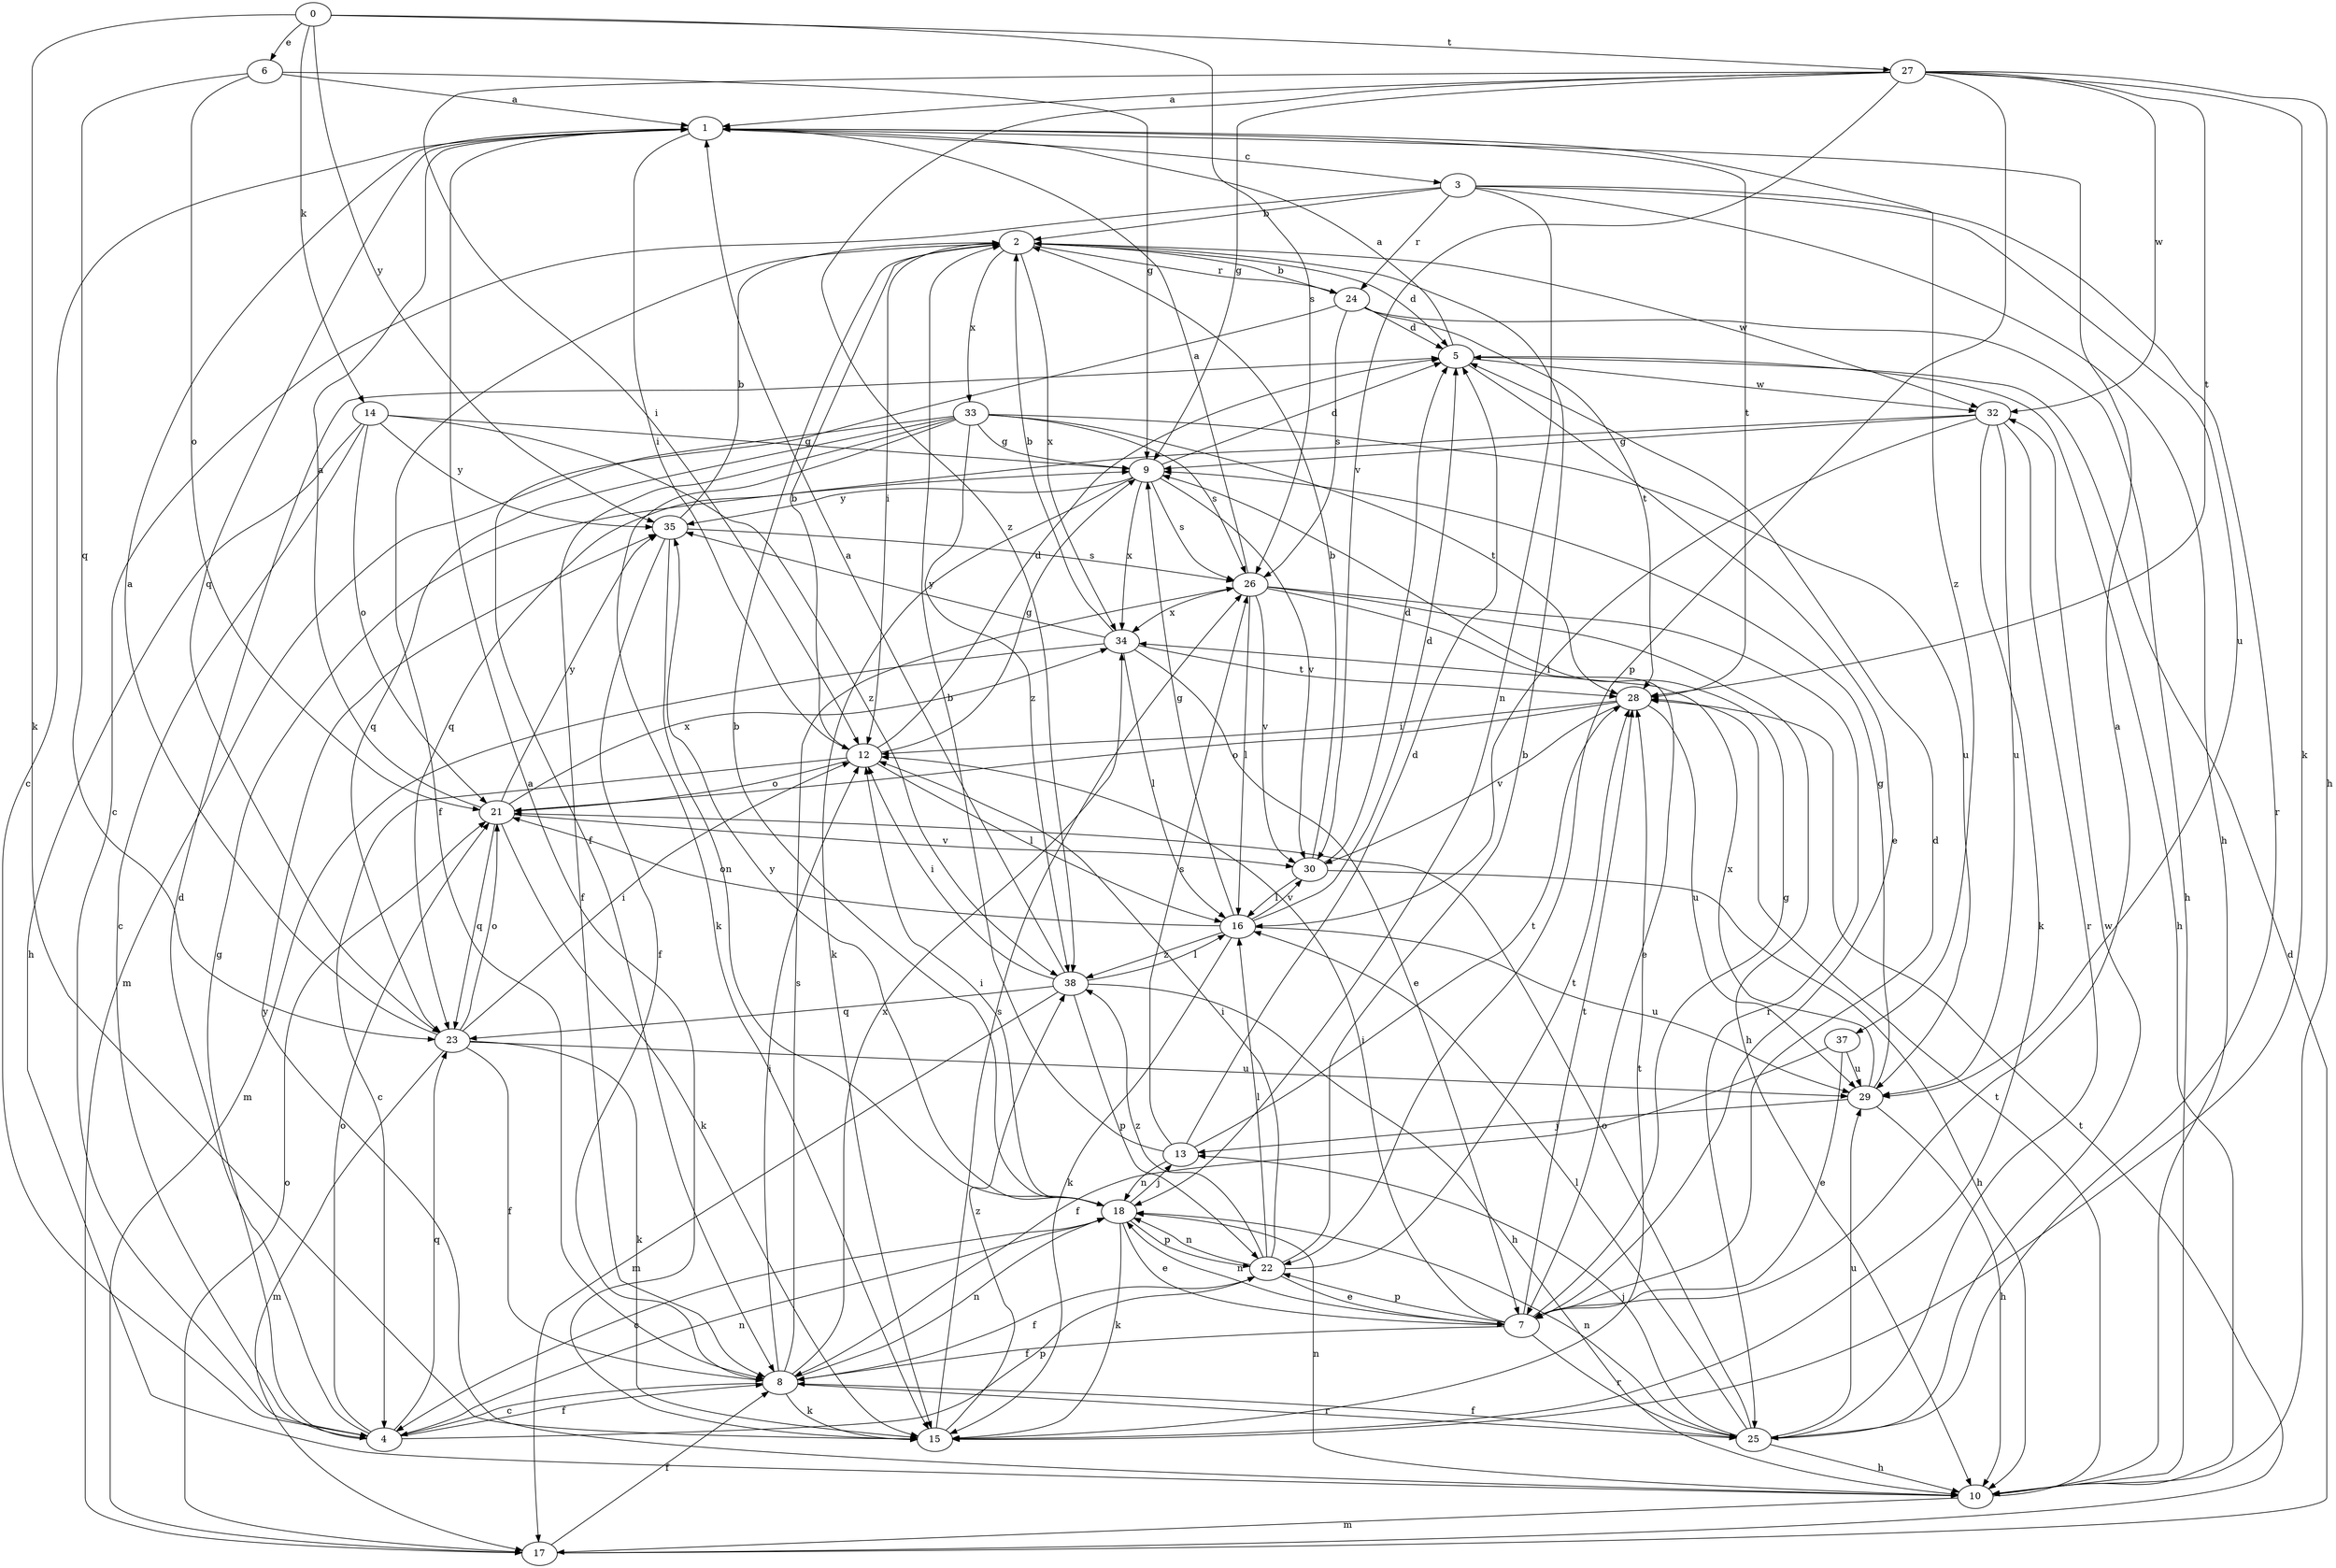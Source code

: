 strict digraph  {
0;
1;
2;
3;
4;
5;
6;
7;
8;
9;
10;
12;
13;
14;
15;
16;
17;
18;
21;
22;
23;
24;
25;
26;
27;
28;
29;
30;
32;
33;
34;
35;
37;
38;
0 -> 6  [label=e];
0 -> 14  [label=k];
0 -> 15  [label=k];
0 -> 26  [label=s];
0 -> 27  [label=t];
0 -> 35  [label=y];
1 -> 3  [label=c];
1 -> 4  [label=c];
1 -> 12  [label=i];
1 -> 23  [label=q];
1 -> 28  [label=t];
1 -> 37  [label=z];
2 -> 5  [label=d];
2 -> 8  [label=f];
2 -> 12  [label=i];
2 -> 24  [label=r];
2 -> 32  [label=w];
2 -> 33  [label=x];
2 -> 34  [label=x];
3 -> 2  [label=b];
3 -> 4  [label=c];
3 -> 10  [label=h];
3 -> 18  [label=n];
3 -> 24  [label=r];
3 -> 25  [label=r];
3 -> 29  [label=u];
4 -> 5  [label=d];
4 -> 8  [label=f];
4 -> 9  [label=g];
4 -> 18  [label=n];
4 -> 21  [label=o];
4 -> 22  [label=p];
4 -> 23  [label=q];
5 -> 1  [label=a];
5 -> 7  [label=e];
5 -> 10  [label=h];
5 -> 32  [label=w];
6 -> 1  [label=a];
6 -> 9  [label=g];
6 -> 21  [label=o];
6 -> 23  [label=q];
7 -> 1  [label=a];
7 -> 5  [label=d];
7 -> 8  [label=f];
7 -> 9  [label=g];
7 -> 12  [label=i];
7 -> 18  [label=n];
7 -> 22  [label=p];
7 -> 25  [label=r];
7 -> 28  [label=t];
8 -> 4  [label=c];
8 -> 12  [label=i];
8 -> 15  [label=k];
8 -> 18  [label=n];
8 -> 25  [label=r];
8 -> 26  [label=s];
8 -> 34  [label=x];
9 -> 5  [label=d];
9 -> 15  [label=k];
9 -> 26  [label=s];
9 -> 30  [label=v];
9 -> 34  [label=x];
9 -> 35  [label=y];
10 -> 17  [label=m];
10 -> 18  [label=n];
10 -> 28  [label=t];
10 -> 35  [label=y];
12 -> 2  [label=b];
12 -> 4  [label=c];
12 -> 5  [label=d];
12 -> 9  [label=g];
12 -> 16  [label=l];
12 -> 21  [label=o];
13 -> 2  [label=b];
13 -> 5  [label=d];
13 -> 18  [label=n];
13 -> 26  [label=s];
13 -> 28  [label=t];
14 -> 4  [label=c];
14 -> 9  [label=g];
14 -> 10  [label=h];
14 -> 21  [label=o];
14 -> 35  [label=y];
14 -> 38  [label=z];
15 -> 1  [label=a];
15 -> 26  [label=s];
15 -> 28  [label=t];
15 -> 38  [label=z];
16 -> 5  [label=d];
16 -> 9  [label=g];
16 -> 15  [label=k];
16 -> 21  [label=o];
16 -> 29  [label=u];
16 -> 30  [label=v];
16 -> 38  [label=z];
17 -> 5  [label=d];
17 -> 8  [label=f];
17 -> 21  [label=o];
17 -> 28  [label=t];
18 -> 2  [label=b];
18 -> 4  [label=c];
18 -> 7  [label=e];
18 -> 12  [label=i];
18 -> 13  [label=j];
18 -> 15  [label=k];
18 -> 22  [label=p];
18 -> 35  [label=y];
21 -> 1  [label=a];
21 -> 15  [label=k];
21 -> 23  [label=q];
21 -> 30  [label=v];
21 -> 34  [label=x];
21 -> 35  [label=y];
22 -> 2  [label=b];
22 -> 7  [label=e];
22 -> 8  [label=f];
22 -> 12  [label=i];
22 -> 16  [label=l];
22 -> 18  [label=n];
22 -> 28  [label=t];
22 -> 38  [label=z];
23 -> 1  [label=a];
23 -> 8  [label=f];
23 -> 12  [label=i];
23 -> 15  [label=k];
23 -> 17  [label=m];
23 -> 21  [label=o];
23 -> 29  [label=u];
24 -> 2  [label=b];
24 -> 5  [label=d];
24 -> 8  [label=f];
24 -> 10  [label=h];
24 -> 26  [label=s];
24 -> 28  [label=t];
25 -> 8  [label=f];
25 -> 10  [label=h];
25 -> 13  [label=j];
25 -> 16  [label=l];
25 -> 18  [label=n];
25 -> 21  [label=o];
25 -> 29  [label=u];
25 -> 32  [label=w];
26 -> 1  [label=a];
26 -> 7  [label=e];
26 -> 10  [label=h];
26 -> 16  [label=l];
26 -> 25  [label=r];
26 -> 30  [label=v];
26 -> 34  [label=x];
27 -> 1  [label=a];
27 -> 9  [label=g];
27 -> 10  [label=h];
27 -> 12  [label=i];
27 -> 15  [label=k];
27 -> 22  [label=p];
27 -> 28  [label=t];
27 -> 30  [label=v];
27 -> 32  [label=w];
27 -> 38  [label=z];
28 -> 12  [label=i];
28 -> 21  [label=o];
28 -> 29  [label=u];
28 -> 30  [label=v];
29 -> 9  [label=g];
29 -> 10  [label=h];
29 -> 13  [label=j];
29 -> 34  [label=x];
30 -> 2  [label=b];
30 -> 5  [label=d];
30 -> 10  [label=h];
30 -> 16  [label=l];
32 -> 9  [label=g];
32 -> 15  [label=k];
32 -> 16  [label=l];
32 -> 23  [label=q];
32 -> 25  [label=r];
32 -> 29  [label=u];
33 -> 8  [label=f];
33 -> 9  [label=g];
33 -> 15  [label=k];
33 -> 17  [label=m];
33 -> 23  [label=q];
33 -> 26  [label=s];
33 -> 28  [label=t];
33 -> 29  [label=u];
33 -> 38  [label=z];
34 -> 2  [label=b];
34 -> 7  [label=e];
34 -> 16  [label=l];
34 -> 17  [label=m];
34 -> 28  [label=t];
34 -> 35  [label=y];
35 -> 2  [label=b];
35 -> 8  [label=f];
35 -> 18  [label=n];
35 -> 26  [label=s];
37 -> 7  [label=e];
37 -> 8  [label=f];
37 -> 29  [label=u];
38 -> 1  [label=a];
38 -> 10  [label=h];
38 -> 12  [label=i];
38 -> 16  [label=l];
38 -> 17  [label=m];
38 -> 22  [label=p];
38 -> 23  [label=q];
}
